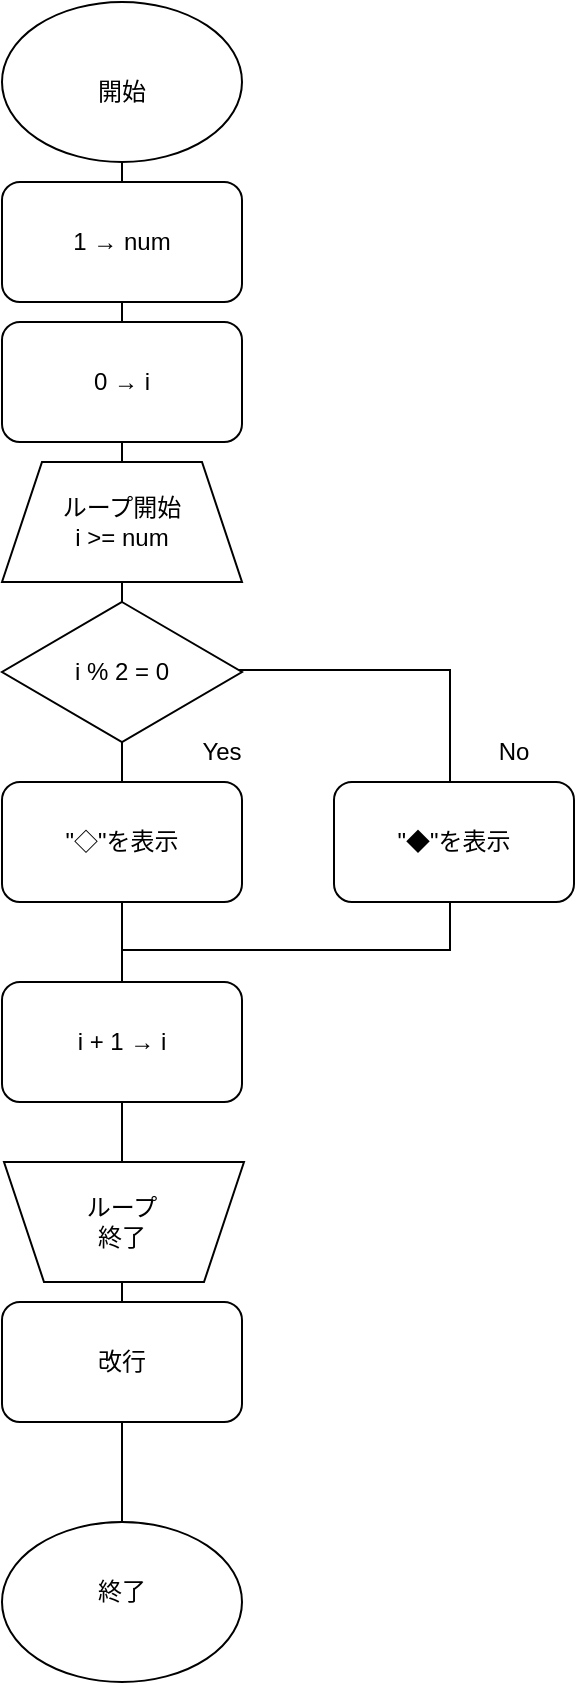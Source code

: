 <mxfile>
    <diagram id="XH0Vy2zy-eVzDtVqT014" name="ページ1">
        <mxGraphModel dx="361" dy="1608" grid="1" gridSize="10" guides="1" tooltips="1" connect="1" arrows="1" fold="1" page="1" pageScale="1" pageWidth="827" pageHeight="1169" math="0" shadow="0">
            <root>
                <mxCell id="0"/>
                <mxCell id="1" parent="0"/>
                <mxCell id="41" value="" style="shape=partialRectangle;whiteSpace=wrap;html=1;bottom=1;right=1;left=1;top=0;fillColor=none;routingCenterX=-0.5;rotation=-90;" vertex="1" parent="1">
                    <mxGeometry x="282.5" y="-837.5" width="140" height="163" as="geometry"/>
                </mxCell>
                <mxCell id="34" value="" style="endArrow=none;html=1;entryX=0.5;entryY=1;entryDx=0;entryDy=0;exitX=0.5;exitY=0;exitDx=0;exitDy=0;" edge="1" parent="1" source="13" target="32">
                    <mxGeometry width="50" height="50" relative="1" as="geometry">
                        <mxPoint x="270" y="-180" as="sourcePoint"/>
                        <mxPoint x="270" y="-1080" as="targetPoint"/>
                    </mxGeometry>
                </mxCell>
                <mxCell id="18" value="" style="endArrow=none;html=1;entryX=0.5;entryY=1;entryDx=0;entryDy=0;exitX=0.5;exitY=0;exitDx=0;exitDy=0;" parent="1" source="32" target="11" edge="1">
                    <mxGeometry width="50" height="50" relative="1" as="geometry">
                        <mxPoint x="270" y="-600" as="sourcePoint"/>
                        <mxPoint x="350" y="-1070" as="targetPoint"/>
                    </mxGeometry>
                </mxCell>
                <mxCell id="3" value="ループ開始&lt;div&gt;i &amp;gt;= num&lt;/div&gt;" style="shape=trapezoid;perimeter=trapezoidPerimeter;whiteSpace=wrap;html=1;fixedSize=1;" parent="1" vertex="1">
                    <mxGeometry x="210" y="-930" width="120" height="60" as="geometry"/>
                </mxCell>
                <mxCell id="8" value="i + 1 → i" style="rounded=1;whiteSpace=wrap;html=1;" parent="1" vertex="1">
                    <mxGeometry x="210" y="-670" width="120" height="60" as="geometry"/>
                </mxCell>
                <mxCell id="11" value="" style="ellipse;whiteSpace=wrap;html=1;" parent="1" vertex="1">
                    <mxGeometry x="210" y="-1160" width="120" height="80" as="geometry"/>
                </mxCell>
                <mxCell id="14" value="開始" style="text;html=1;align=center;verticalAlign=middle;whiteSpace=wrap;rounded=0;" parent="1" vertex="1">
                    <mxGeometry x="240" y="-1130" width="60" height="30" as="geometry"/>
                </mxCell>
                <mxCell id="19" value="1 → num" style="rounded=1;whiteSpace=wrap;html=1;" parent="1" vertex="1">
                    <mxGeometry x="210" y="-1070" width="120" height="60" as="geometry"/>
                </mxCell>
                <mxCell id="25" value="改行" style="rounded=1;whiteSpace=wrap;html=1;" parent="1" vertex="1">
                    <mxGeometry x="210" y="-510" width="120" height="60" as="geometry"/>
                </mxCell>
                <mxCell id="26" value="&quot;◇&quot;を表示" style="rounded=1;whiteSpace=wrap;html=1;" parent="1" vertex="1">
                    <mxGeometry x="210" y="-770" width="120" height="60" as="geometry"/>
                </mxCell>
                <mxCell id="28" value="" style="group" parent="1" vertex="1" connectable="0">
                    <mxGeometry x="211" y="-460" width="120" height="60" as="geometry"/>
                </mxCell>
                <mxCell id="37" value="" style="group" vertex="1" connectable="0" parent="28">
                    <mxGeometry x="-7.105e-15" y="-120" width="120" height="60.0" as="geometry"/>
                </mxCell>
                <mxCell id="23" value="" style="shape=trapezoid;perimeter=trapezoidPerimeter;whiteSpace=wrap;html=1;fixedSize=1;rotation=-180;" parent="37" vertex="1">
                    <mxGeometry x="7.105e-15" y="7.105e-15" width="120" height="60" as="geometry"/>
                </mxCell>
                <mxCell id="24" value="ループ&lt;div&gt;終了&lt;/div&gt;" style="text;html=1;align=center;verticalAlign=middle;whiteSpace=wrap;rounded=0;" parent="37" vertex="1">
                    <mxGeometry x="29.0" y="15.0" width="60" height="30" as="geometry"/>
                </mxCell>
                <mxCell id="30" value="" style="group" parent="1" vertex="1" connectable="0">
                    <mxGeometry x="210" y="-400" width="120" height="80" as="geometry"/>
                </mxCell>
                <mxCell id="13" value="" style="ellipse;whiteSpace=wrap;html=1;" parent="30" vertex="1">
                    <mxGeometry width="120" height="80" as="geometry"/>
                </mxCell>
                <mxCell id="15" value="終了" style="text;html=1;align=center;verticalAlign=middle;whiteSpace=wrap;rounded=0;" parent="30" vertex="1">
                    <mxGeometry x="30" y="20" width="60" height="30" as="geometry"/>
                </mxCell>
                <mxCell id="31" value="" style="group" parent="1" vertex="1" connectable="0">
                    <mxGeometry x="210" y="-1000" width="140" height="70" as="geometry"/>
                </mxCell>
                <mxCell id="12" value="" style="rounded=1;whiteSpace=wrap;html=1;" parent="31" vertex="1">
                    <mxGeometry width="120" height="60" as="geometry"/>
                </mxCell>
                <mxCell id="16" value="&lt;span style=&quot;background-color: transparent;&quot;&gt;0 → i&lt;/span&gt;" style="text;html=1;align=center;verticalAlign=middle;whiteSpace=wrap;rounded=0;" parent="31" vertex="1">
                    <mxGeometry x="30" y="15" width="60" height="30" as="geometry"/>
                </mxCell>
                <mxCell id="32" value="i % 2 = 0" style="rhombus;whiteSpace=wrap;html=1;" vertex="1" parent="1">
                    <mxGeometry x="210" y="-860" width="120" height="70" as="geometry"/>
                </mxCell>
                <mxCell id="36" value="&quot;◆&quot;を表示" style="rounded=1;whiteSpace=wrap;html=1;" vertex="1" parent="1">
                    <mxGeometry x="376" y="-770" width="120" height="60" as="geometry"/>
                </mxCell>
                <mxCell id="42" value="Yes" style="text;html=1;align=center;verticalAlign=middle;whiteSpace=wrap;rounded=0;" vertex="1" parent="1">
                    <mxGeometry x="290" y="-800" width="60" height="30" as="geometry"/>
                </mxCell>
                <mxCell id="43" value="No" style="text;html=1;align=center;verticalAlign=middle;whiteSpace=wrap;rounded=0;" vertex="1" parent="1">
                    <mxGeometry x="436" y="-800" width="60" height="30" as="geometry"/>
                </mxCell>
            </root>
        </mxGraphModel>
    </diagram>
</mxfile>